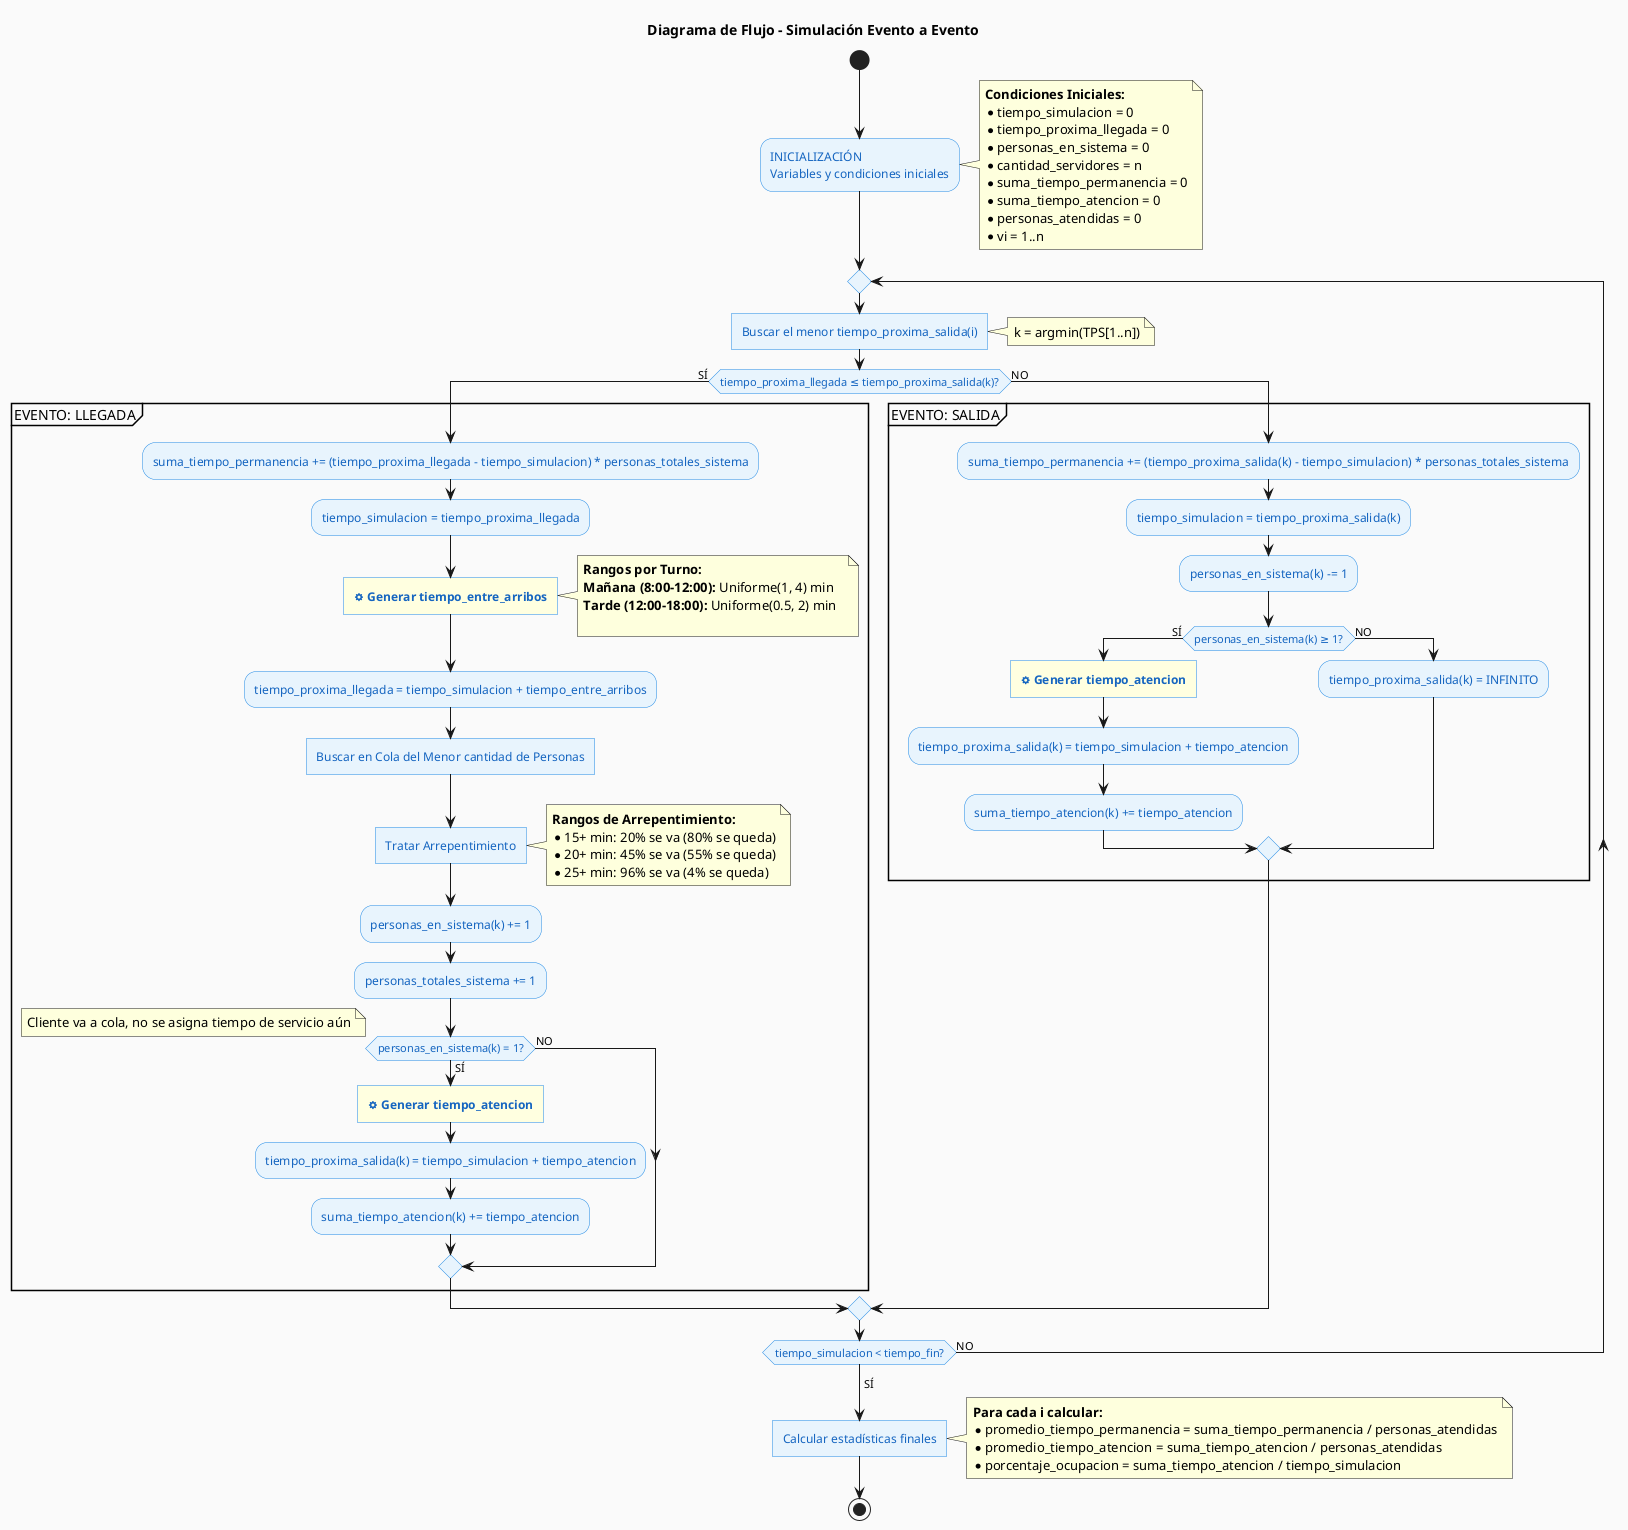 @startuml Simulacion_Flujo_Mejorado

title Diagrama de Flujo - Simulación Evento a Evento
skinparam backgroundColor #FAFAFA
skinparam activity {
  BackgroundColor #E8F4FD
  BorderColor #1E88E5
  FontColor #1565C0
}
skinparam decision {
  BackgroundColor #FFF3E0
  BorderColor #FB8C00
  FontColor #EF6C00
}

start

:INICIALIZACIÓN
Variables y condiciones iniciales;

note right
  **Condiciones Iniciales:**
  * tiempo_simulacion = 0
  * tiempo_proxima_llegada = 0
  * personas_en_sistema = 0
  * cantidad_servidores = n
  * suma_tiempo_permanencia = 0
  * suma_tiempo_atencion = 0
  * personas_atendidas = 0
  * vi = 1..n
end note

repeat

  :Buscar el menor tiempo_proxima_salida(i)]
  
  note right: k = argmin(TPS[1..n])
  
  if (tiempo_proxima_llegada ≤ tiempo_proxima_salida(k)?) then (SÍ)
    
    group EVENTO: LLEGADA
      :suma_tiempo_permanencia += (tiempo_proxima_llegada - tiempo_simulacion) * personas_totales_sistema;
      :tiempo_simulacion = tiempo_proxima_llegada;
      
      #LightYellow:<&cog> **Generar tiempo_entre_arribos**]
      
      note right
        **Rangos por Turno:**
        **Mañana (8:00-12:00):** Uniforme(1, 4) min
        **Tarde (12:00-18:00):** Uniforme(0.5, 2) min  

      end note
      
      :tiempo_proxima_llegada = tiempo_simulacion + tiempo_entre_arribos;
      
      :Buscar en Cola del Menor cantidad de Personas]
      :Tratar Arrepentimiento]
      
      note right
        **Rangos de Arrepentimiento:**
        * 15+ min: 20% se va (80% se queda)
        * 20+ min: 45% se va (55% se queda)
        * 25+ min: 96% se va (4% se queda)
      end note
      
      :personas_en_sistema(k) += 1;
      :personas_totales_sistema += 1;
      
      if (personas_en_sistema(k) = 1?) then (SÍ)
        #LightYellow:<&cog> **Generar tiempo_atencion**]
        :tiempo_proxima_salida(k) = tiempo_simulacion + tiempo_atencion;
        :suma_tiempo_atencion(k) += tiempo_atencion;
      else (NO)
        note right: Cliente va a cola, no se asigna tiempo de servicio aún
      endif
    end group
    
  else (NO)
    
    group EVENTO: SALIDA
      :suma_tiempo_permanencia += (tiempo_proxima_salida(k) - tiempo_simulacion) * personas_totales_sistema;
      :tiempo_simulacion = tiempo_proxima_salida(k);
      :personas_en_sistema(k) -= 1;
      
      if (personas_en_sistema(k) ≥ 1?) then (SÍ)
        #LightYellow:<&cog> **Generar tiempo_atencion**]
        :tiempo_proxima_salida(k) = tiempo_simulacion + tiempo_atencion;
        :suma_tiempo_atencion(k) += tiempo_atencion;
      else (NO)
        :tiempo_proxima_salida(k) = INFINITO;
      endif
    end group
    
  endif

repeat while (tiempo_simulacion < tiempo_fin?) is (NO)
-> SÍ;

:Calcular estadísticas finales]

note right
  **Para cada i calcular:**
  * promedio_tiempo_permanencia = suma_tiempo_permanencia / personas_atendidas
  * promedio_tiempo_atencion = suma_tiempo_atencion / personas_atendidas
  * porcentaje_ocupacion = suma_tiempo_atencion / tiempo_simulacion
end note

stop

@enduml 